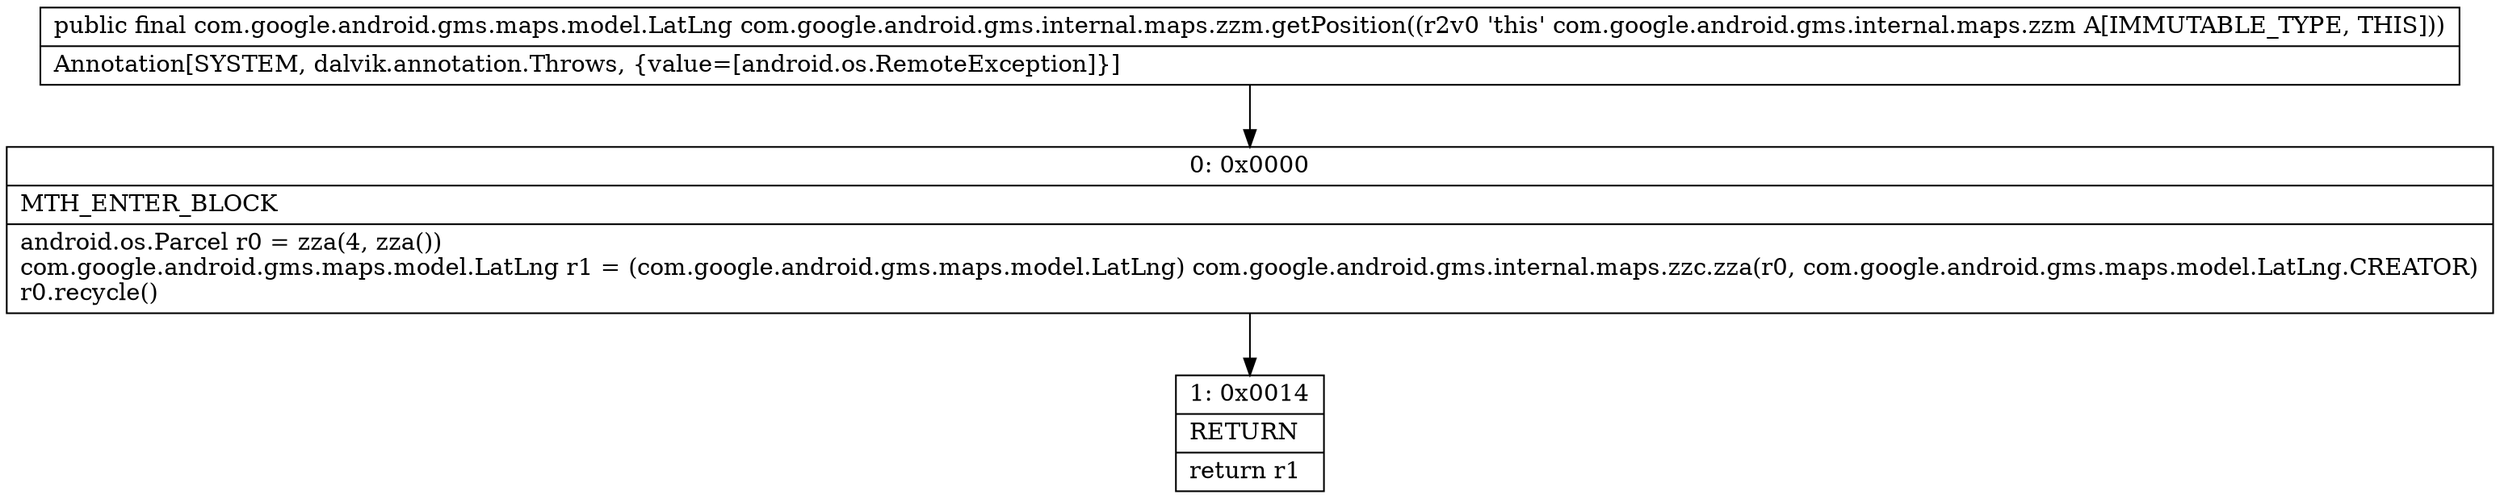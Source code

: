 digraph "CFG forcom.google.android.gms.internal.maps.zzm.getPosition()Lcom\/google\/android\/gms\/maps\/model\/LatLng;" {
Node_0 [shape=record,label="{0\:\ 0x0000|MTH_ENTER_BLOCK\l|android.os.Parcel r0 = zza(4, zza())\lcom.google.android.gms.maps.model.LatLng r1 = (com.google.android.gms.maps.model.LatLng) com.google.android.gms.internal.maps.zzc.zza(r0, com.google.android.gms.maps.model.LatLng.CREATOR)\lr0.recycle()\l}"];
Node_1 [shape=record,label="{1\:\ 0x0014|RETURN\l|return r1\l}"];
MethodNode[shape=record,label="{public final com.google.android.gms.maps.model.LatLng com.google.android.gms.internal.maps.zzm.getPosition((r2v0 'this' com.google.android.gms.internal.maps.zzm A[IMMUTABLE_TYPE, THIS]))  | Annotation[SYSTEM, dalvik.annotation.Throws, \{value=[android.os.RemoteException]\}]\l}"];
MethodNode -> Node_0;
Node_0 -> Node_1;
}

